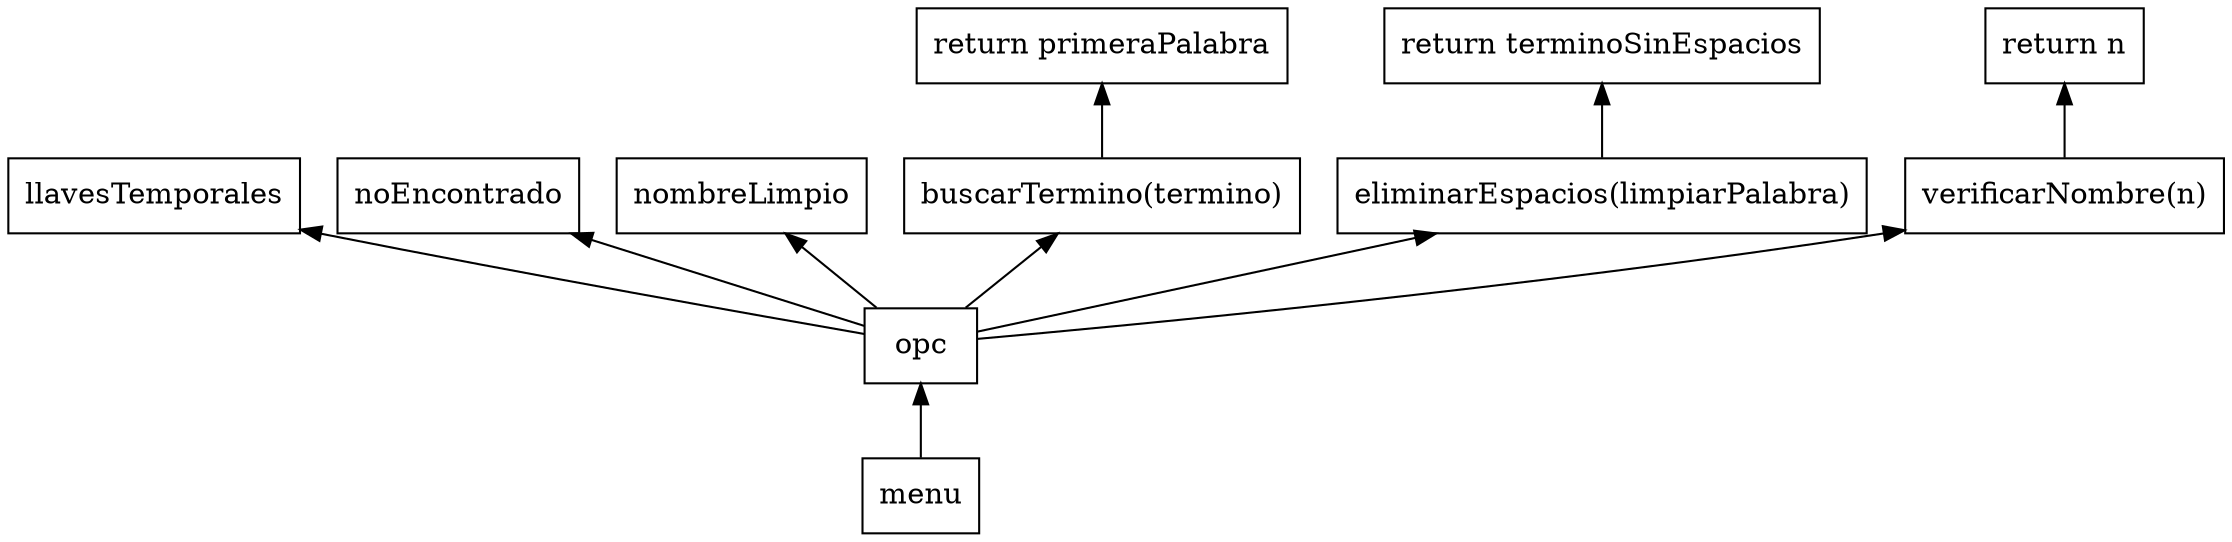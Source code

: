 
digraph "DiagramaDiccionario" {
    rankdir=BT;
    charset="utf-8";

    // Nodos
    node [shape=box];
    menu [label="menu"];
    opc [label="opc"];
    llavesTemporales [label="llavesTemporales"];
    noEncontrado [label="noEncontrado"];
    nombreLimpio [label="nombreLimpio"];
    
    // Funciones
    buscarTermino [label="buscarTermino(termino)"];
    eliminarEspacios [label="eliminarEspacios(limpiarPalabra)"];
    verificarNombre [label="verificarNombre(n)"];

    // Conexiones
    menu -> opc;
    opc -> llavesTemporales;
    opc -> noEncontrado;
    opc -> nombreLimpio;
    
    // Llamadas a funciones
    opc -> buscarTermino;
    opc -> eliminarEspacios;
    opc -> verificarNombre;

    // Entradas y salidas
    buscarTermino -> "return primeraPalabra";
    eliminarEspacios -> "return terminoSinEspacios";
    verificarNombre -> "return n";
}
